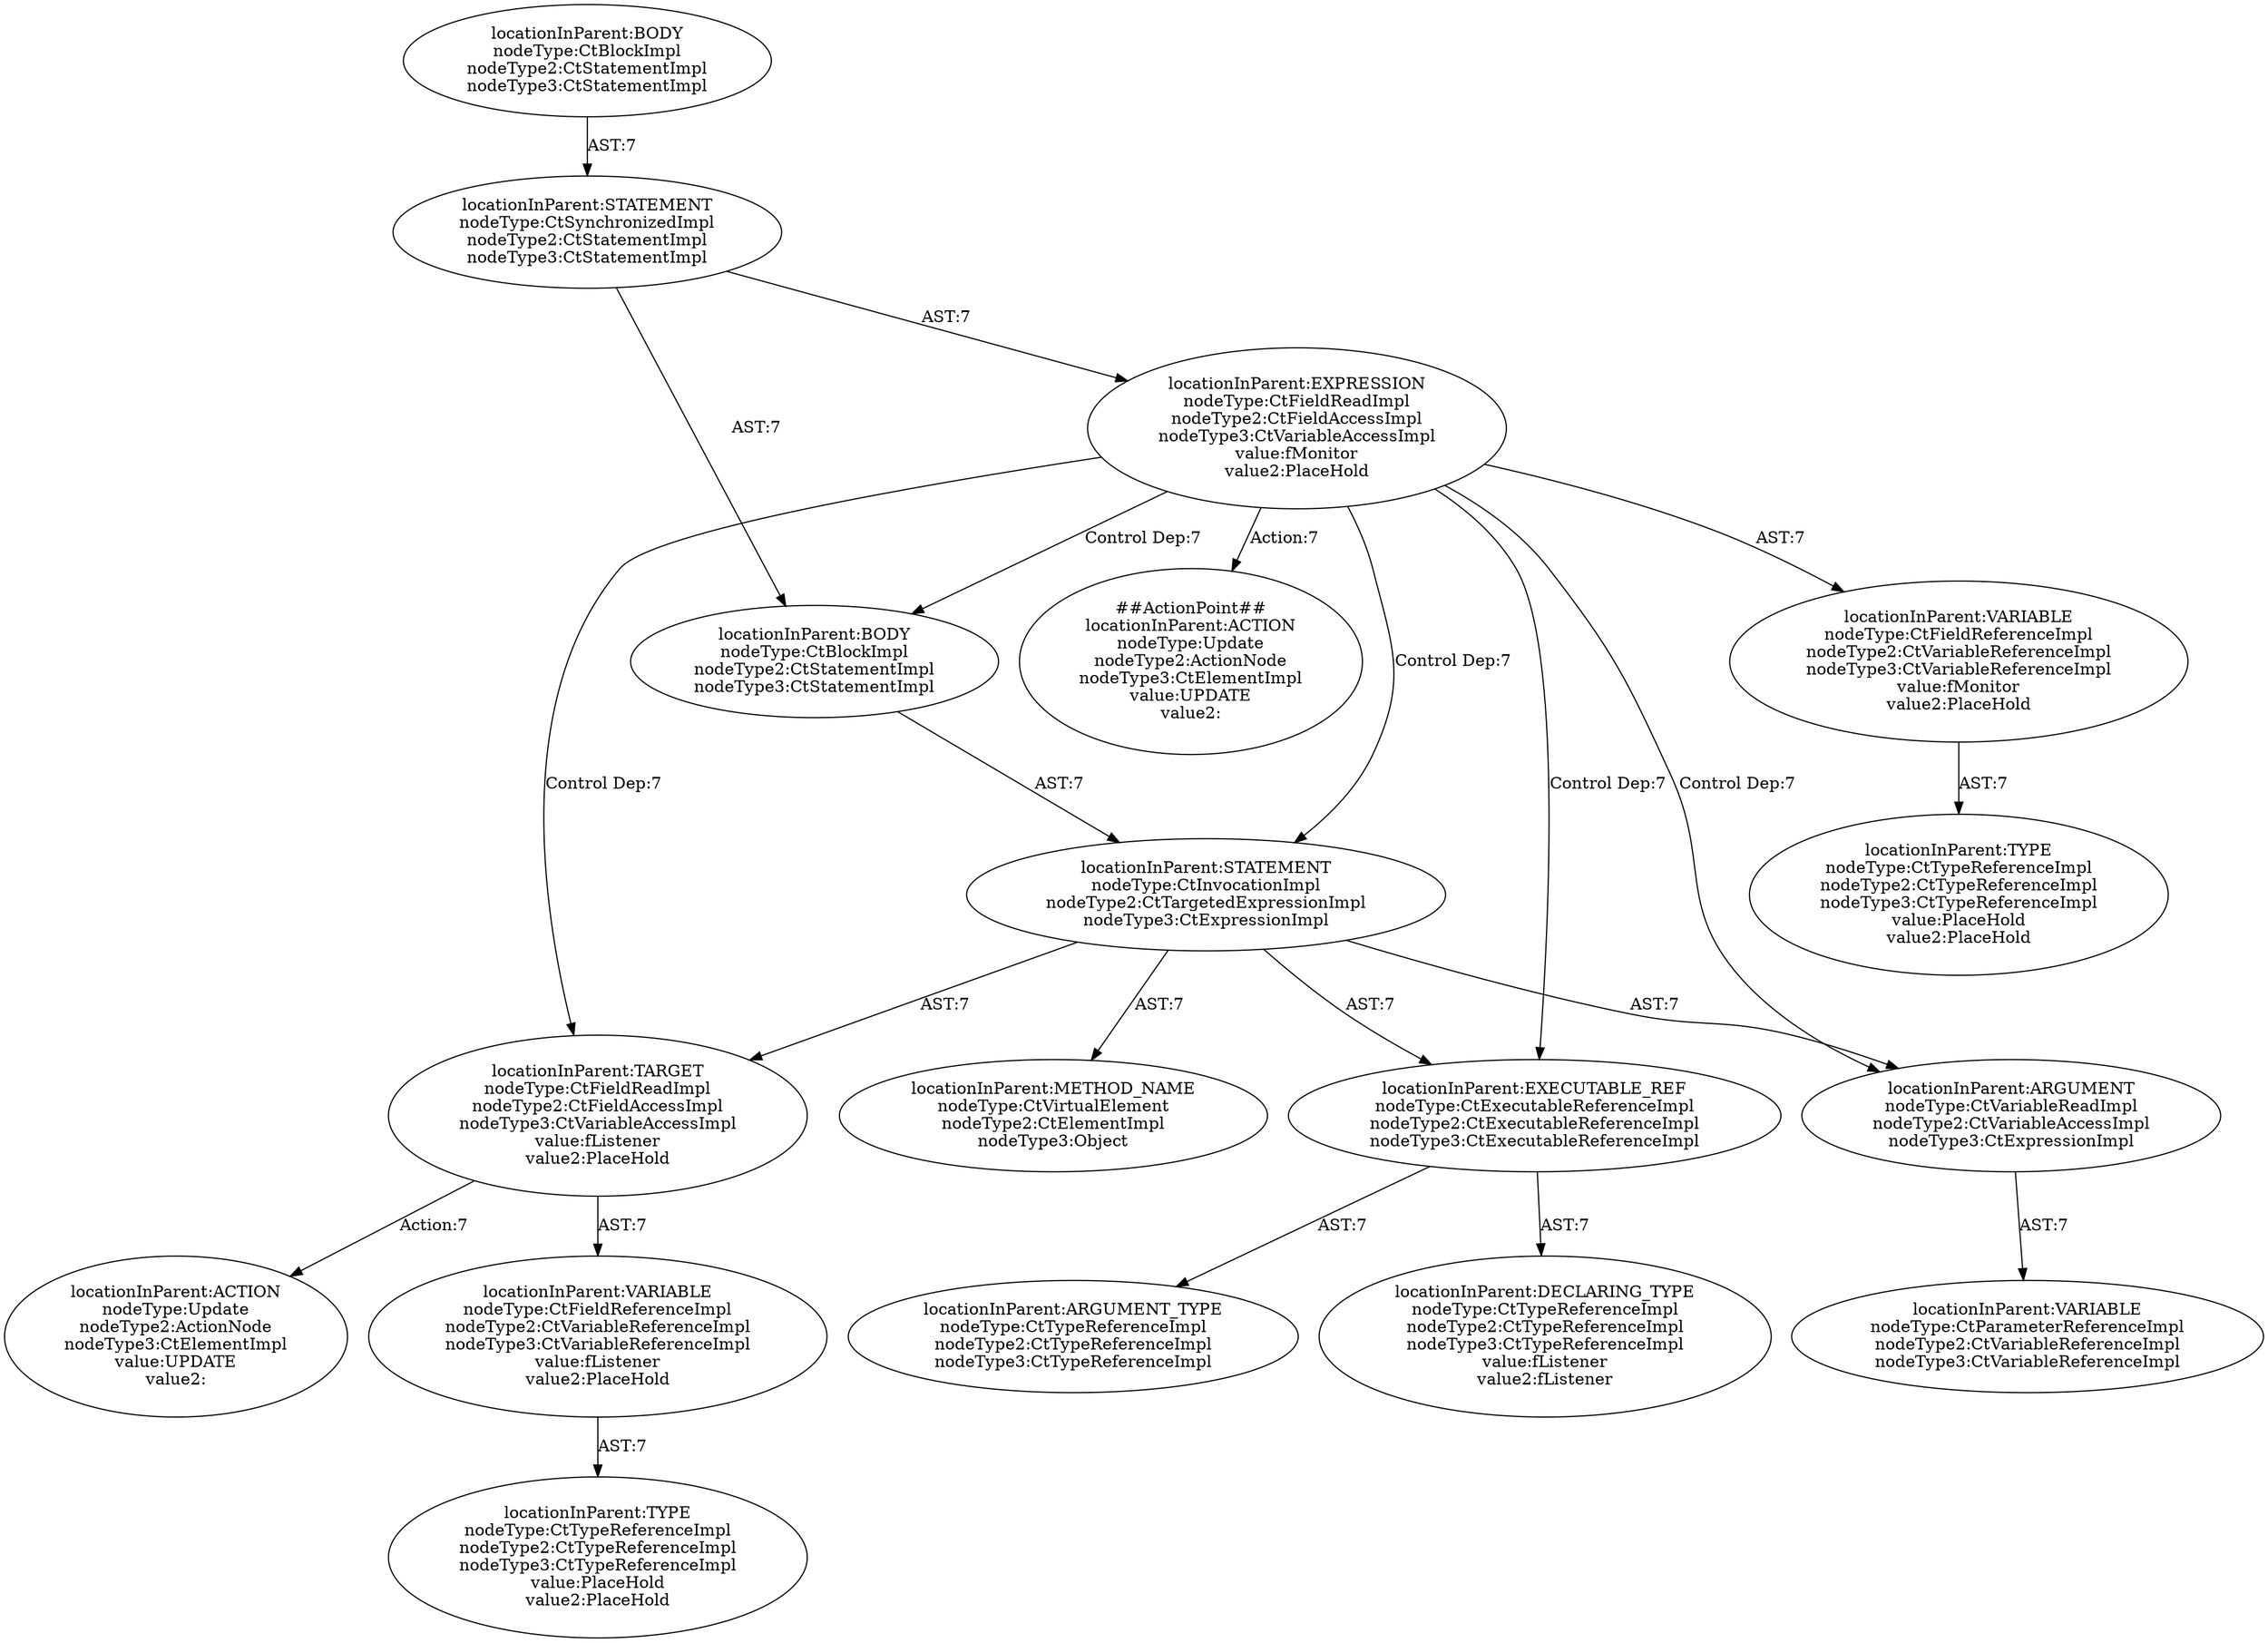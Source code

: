 digraph "Pattern" {
0 [label="##ActionPoint##
locationInParent:ACTION
nodeType:Update
nodeType2:ActionNode
nodeType3:CtElementImpl
value:UPDATE
value2:" shape=ellipse]
1 [label="locationInParent:EXPRESSION
nodeType:CtFieldReadImpl
nodeType2:CtFieldAccessImpl
nodeType3:CtVariableAccessImpl
value:fMonitor
value2:PlaceHold" shape=ellipse]
2 [label="locationInParent:STATEMENT
nodeType:CtSynchronizedImpl
nodeType2:CtStatementImpl
nodeType3:CtStatementImpl" shape=ellipse]
3 [label="locationInParent:BODY
nodeType:CtBlockImpl
nodeType2:CtStatementImpl
nodeType3:CtStatementImpl" shape=ellipse]
4 [label="locationInParent:BODY
nodeType:CtBlockImpl
nodeType2:CtStatementImpl
nodeType3:CtStatementImpl" shape=ellipse]
5 [label="locationInParent:STATEMENT
nodeType:CtInvocationImpl
nodeType2:CtTargetedExpressionImpl
nodeType3:CtExpressionImpl" shape=ellipse]
6 [label="locationInParent:TARGET
nodeType:CtFieldReadImpl
nodeType2:CtFieldAccessImpl
nodeType3:CtVariableAccessImpl
value:fListener
value2:PlaceHold" shape=ellipse]
7 [label="locationInParent:EXECUTABLE_REF
nodeType:CtExecutableReferenceImpl
nodeType2:CtExecutableReferenceImpl
nodeType3:CtExecutableReferenceImpl" shape=ellipse]
8 [label="locationInParent:ARGUMENT
nodeType:CtVariableReadImpl
nodeType2:CtVariableAccessImpl
nodeType3:CtExpressionImpl" shape=ellipse]
9 [label="locationInParent:VARIABLE
nodeType:CtParameterReferenceImpl
nodeType2:CtVariableReferenceImpl
nodeType3:CtVariableReferenceImpl" shape=ellipse]
10 [label="locationInParent:METHOD_NAME
nodeType:CtVirtualElement
nodeType2:CtElementImpl
nodeType3:Object" shape=ellipse]
11 [label="locationInParent:VARIABLE
nodeType:CtFieldReferenceImpl
nodeType2:CtVariableReferenceImpl
nodeType3:CtVariableReferenceImpl
value:fListener
value2:PlaceHold" shape=ellipse]
12 [label="locationInParent:TYPE
nodeType:CtTypeReferenceImpl
nodeType2:CtTypeReferenceImpl
nodeType3:CtTypeReferenceImpl
value:PlaceHold
value2:PlaceHold" shape=ellipse]
13 [label="locationInParent:ACTION
nodeType:Update
nodeType2:ActionNode
nodeType3:CtElementImpl
value:UPDATE
value2:" shape=ellipse]
14 [label="locationInParent:DECLARING_TYPE
nodeType:CtTypeReferenceImpl
nodeType2:CtTypeReferenceImpl
nodeType3:CtTypeReferenceImpl
value:fListener
value2:fListener" shape=ellipse]
15 [label="locationInParent:ARGUMENT_TYPE
nodeType:CtTypeReferenceImpl
nodeType2:CtTypeReferenceImpl
nodeType3:CtTypeReferenceImpl" shape=ellipse]
16 [label="locationInParent:VARIABLE
nodeType:CtFieldReferenceImpl
nodeType2:CtVariableReferenceImpl
nodeType3:CtVariableReferenceImpl
value:fMonitor
value2:PlaceHold" shape=ellipse]
17 [label="locationInParent:TYPE
nodeType:CtTypeReferenceImpl
nodeType2:CtTypeReferenceImpl
nodeType3:CtTypeReferenceImpl
value:PlaceHold
value2:PlaceHold" shape=ellipse]
1 -> 0 [label="Action:7"];
1 -> 16 [label="AST:7"];
1 -> 4 [label="Control Dep:7"];
1 -> 5 [label="Control Dep:7"];
1 -> 7 [label="Control Dep:7"];
1 -> 6 [label="Control Dep:7"];
1 -> 8 [label="Control Dep:7"];
2 -> 1 [label="AST:7"];
2 -> 4 [label="AST:7"];
3 -> 2 [label="AST:7"];
4 -> 5 [label="AST:7"];
5 -> 10 [label="AST:7"];
5 -> 6 [label="AST:7"];
5 -> 7 [label="AST:7"];
5 -> 8 [label="AST:7"];
6 -> 11 [label="AST:7"];
6 -> 13 [label="Action:7"];
7 -> 14 [label="AST:7"];
7 -> 15 [label="AST:7"];
8 -> 9 [label="AST:7"];
11 -> 12 [label="AST:7"];
16 -> 17 [label="AST:7"];
}